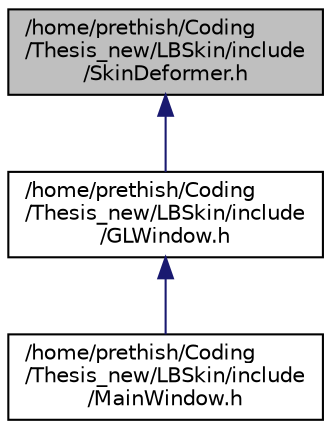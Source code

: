 digraph "/home/prethish/Coding/Thesis_new/LBSkin/include/SkinDeformer.h"
{
  edge [fontname="Helvetica",fontsize="10",labelfontname="Helvetica",labelfontsize="10"];
  node [fontname="Helvetica",fontsize="10",shape=record];
  Node1 [label="/home/prethish/Coding\l/Thesis_new/LBSkin/include\l/SkinDeformer.h",height=0.2,width=0.4,color="black", fillcolor="grey75", style="filled" fontcolor="black"];
  Node1 -> Node2 [dir="back",color="midnightblue",fontsize="10",style="solid",fontname="Helvetica"];
  Node2 [label="/home/prethish/Coding\l/Thesis_new/LBSkin/include\l/GLWindow.h",height=0.2,width=0.4,color="black", fillcolor="white", style="filled",URL="$_g_l_window_8h.html",tooltip="a basic Qt GL window class for ngl "];
  Node2 -> Node3 [dir="back",color="midnightblue",fontsize="10",style="solid",fontname="Helvetica"];
  Node3 [label="/home/prethish/Coding\l/Thesis_new/LBSkin/include\l/MainWindow.h",height=0.2,width=0.4,color="black", fillcolor="white", style="filled",URL="$_main_window_8h.html",tooltip="a basic Qt mainQwindow used to scan the directory to select the directory and load the selected file ..."];
}
